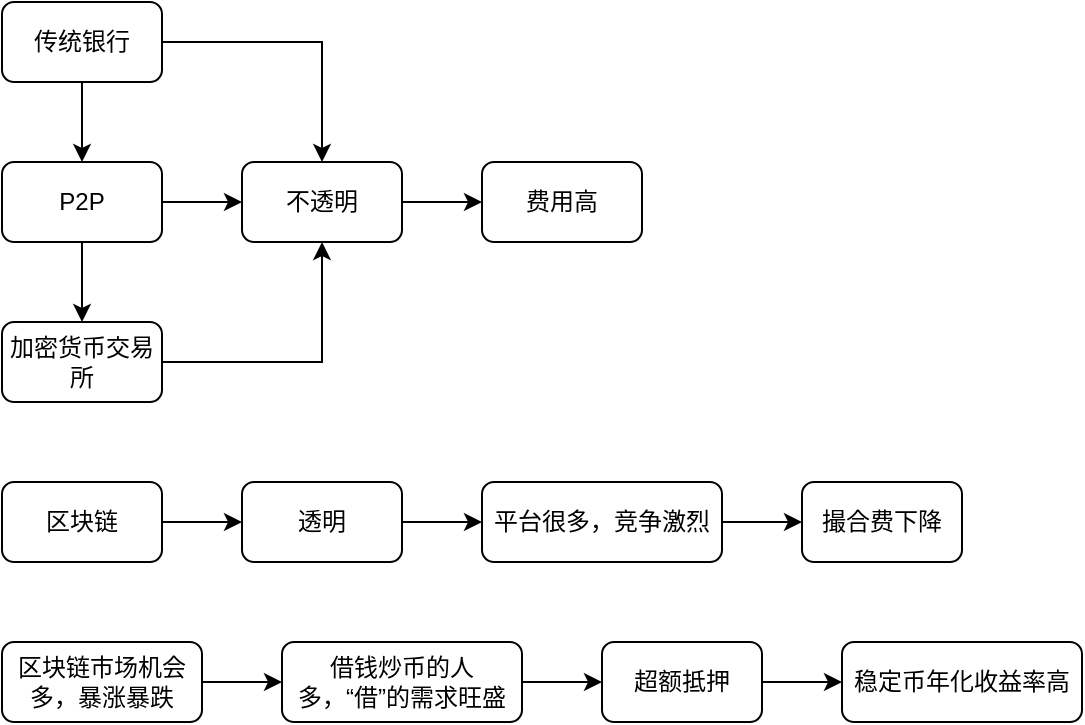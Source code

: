 <mxfile version="28.2.7">
  <diagram name="第 1 页" id="EMZmoEa7o1LF5CxlmpMa">
    <mxGraphModel dx="1042" dy="527" grid="1" gridSize="10" guides="1" tooltips="1" connect="1" arrows="1" fold="1" page="1" pageScale="1" pageWidth="827" pageHeight="1169" math="0" shadow="0">
      <root>
        <mxCell id="0" />
        <mxCell id="1" parent="0" />
        <mxCell id="_AEL9li7n4rZTKdpWYOn-17" value="" style="edgeStyle=orthogonalEdgeStyle;rounded=0;orthogonalLoop=1;jettySize=auto;html=1;" edge="1" parent="1" source="cjz6W6rn2w06RCAWxmLH-1" target="_AEL9li7n4rZTKdpWYOn-16">
          <mxGeometry relative="1" as="geometry" />
        </mxCell>
        <mxCell id="cjz6W6rn2w06RCAWxmLH-1" value="借钱炒币的人多，“借”的需求旺盛" style="rounded=1;whiteSpace=wrap;html=1;" parent="1" vertex="1">
          <mxGeometry x="140" y="440" width="120" height="40" as="geometry" />
        </mxCell>
        <mxCell id="cjz6W6rn2w06RCAWxmLH-2" value="稳定币年化收益率高" style="rounded=1;whiteSpace=wrap;html=1;" parent="1" vertex="1">
          <mxGeometry x="420" y="440" width="120" height="40" as="geometry" />
        </mxCell>
        <mxCell id="cjz6W6rn2w06RCAWxmLH-6" value="" style="edgeStyle=orthogonalEdgeStyle;rounded=0;orthogonalLoop=1;jettySize=auto;html=1;" parent="1" source="cjz6W6rn2w06RCAWxmLH-4" target="cjz6W6rn2w06RCAWxmLH-5" edge="1">
          <mxGeometry relative="1" as="geometry" />
        </mxCell>
        <mxCell id="cjz6W6rn2w06RCAWxmLH-4" value="区块链" style="rounded=1;whiteSpace=wrap;html=1;" parent="1" vertex="1">
          <mxGeometry y="360" width="80" height="40" as="geometry" />
        </mxCell>
        <mxCell id="_AEL9li7n4rZTKdpWYOn-6" value="" style="edgeStyle=orthogonalEdgeStyle;rounded=0;orthogonalLoop=1;jettySize=auto;html=1;" edge="1" parent="1" source="cjz6W6rn2w06RCAWxmLH-5" target="cjz6W6rn2w06RCAWxmLH-7">
          <mxGeometry relative="1" as="geometry" />
        </mxCell>
        <mxCell id="cjz6W6rn2w06RCAWxmLH-5" value="透明" style="rounded=1;whiteSpace=wrap;html=1;" parent="1" vertex="1">
          <mxGeometry x="120" y="360" width="80" height="40" as="geometry" />
        </mxCell>
        <mxCell id="cjz6W6rn2w06RCAWxmLH-9" value="" style="edgeStyle=orthogonalEdgeStyle;rounded=0;orthogonalLoop=1;jettySize=auto;html=1;" parent="1" source="cjz6W6rn2w06RCAWxmLH-7" target="cjz6W6rn2w06RCAWxmLH-8" edge="1">
          <mxGeometry relative="1" as="geometry" />
        </mxCell>
        <mxCell id="cjz6W6rn2w06RCAWxmLH-7" value="平台很多，竞争激烈" style="rounded=1;whiteSpace=wrap;html=1;" parent="1" vertex="1">
          <mxGeometry x="240" y="360" width="120" height="40" as="geometry" />
        </mxCell>
        <mxCell id="cjz6W6rn2w06RCAWxmLH-8" value="撮合费下降" style="rounded=1;whiteSpace=wrap;html=1;" parent="1" vertex="1">
          <mxGeometry x="400" y="360" width="80" height="40" as="geometry" />
        </mxCell>
        <mxCell id="_AEL9li7n4rZTKdpWYOn-2" value="" style="edgeStyle=orthogonalEdgeStyle;rounded=0;orthogonalLoop=1;jettySize=auto;html=1;" edge="1" parent="1" source="_AEL9li7n4rZTKdpWYOn-1" target="cjz6W6rn2w06RCAWxmLH-1">
          <mxGeometry relative="1" as="geometry" />
        </mxCell>
        <mxCell id="_AEL9li7n4rZTKdpWYOn-1" value="区块链市场机会多，暴涨暴跌" style="rounded=1;whiteSpace=wrap;html=1;" vertex="1" parent="1">
          <mxGeometry y="440" width="100" height="40" as="geometry" />
        </mxCell>
        <mxCell id="_AEL9li7n4rZTKdpWYOn-13" style="edgeStyle=orthogonalEdgeStyle;rounded=0;orthogonalLoop=1;jettySize=auto;html=1;exitX=1;exitY=0.5;exitDx=0;exitDy=0;entryX=0.5;entryY=1;entryDx=0;entryDy=0;" edge="1" parent="1" source="_AEL9li7n4rZTKdpWYOn-3" target="_AEL9li7n4rZTKdpWYOn-7">
          <mxGeometry relative="1" as="geometry" />
        </mxCell>
        <mxCell id="_AEL9li7n4rZTKdpWYOn-3" value="加密货币交易所" style="rounded=1;whiteSpace=wrap;html=1;" vertex="1" parent="1">
          <mxGeometry y="280" width="80" height="40" as="geometry" />
        </mxCell>
        <mxCell id="_AEL9li7n4rZTKdpWYOn-9" value="" style="edgeStyle=orthogonalEdgeStyle;rounded=0;orthogonalLoop=1;jettySize=auto;html=1;" edge="1" parent="1" source="_AEL9li7n4rZTKdpWYOn-4" target="_AEL9li7n4rZTKdpWYOn-8">
          <mxGeometry relative="1" as="geometry" />
        </mxCell>
        <mxCell id="_AEL9li7n4rZTKdpWYOn-11" style="edgeStyle=orthogonalEdgeStyle;rounded=0;orthogonalLoop=1;jettySize=auto;html=1;exitX=1;exitY=0.5;exitDx=0;exitDy=0;entryX=0.5;entryY=0;entryDx=0;entryDy=0;" edge="1" parent="1" source="_AEL9li7n4rZTKdpWYOn-4" target="_AEL9li7n4rZTKdpWYOn-7">
          <mxGeometry relative="1" as="geometry" />
        </mxCell>
        <mxCell id="_AEL9li7n4rZTKdpWYOn-4" value="传统银行" style="rounded=1;whiteSpace=wrap;html=1;" vertex="1" parent="1">
          <mxGeometry y="120" width="80" height="40" as="geometry" />
        </mxCell>
        <mxCell id="_AEL9li7n4rZTKdpWYOn-15" value="" style="edgeStyle=orthogonalEdgeStyle;rounded=0;orthogonalLoop=1;jettySize=auto;html=1;" edge="1" parent="1" source="_AEL9li7n4rZTKdpWYOn-7" target="_AEL9li7n4rZTKdpWYOn-14">
          <mxGeometry relative="1" as="geometry" />
        </mxCell>
        <mxCell id="_AEL9li7n4rZTKdpWYOn-7" value="不透明" style="rounded=1;whiteSpace=wrap;html=1;" vertex="1" parent="1">
          <mxGeometry x="120" y="200" width="80" height="40" as="geometry" />
        </mxCell>
        <mxCell id="_AEL9li7n4rZTKdpWYOn-10" value="" style="edgeStyle=orthogonalEdgeStyle;rounded=0;orthogonalLoop=1;jettySize=auto;html=1;" edge="1" parent="1" source="_AEL9li7n4rZTKdpWYOn-8" target="_AEL9li7n4rZTKdpWYOn-3">
          <mxGeometry relative="1" as="geometry" />
        </mxCell>
        <mxCell id="_AEL9li7n4rZTKdpWYOn-12" value="" style="edgeStyle=orthogonalEdgeStyle;rounded=0;orthogonalLoop=1;jettySize=auto;html=1;" edge="1" parent="1" source="_AEL9li7n4rZTKdpWYOn-8" target="_AEL9li7n4rZTKdpWYOn-7">
          <mxGeometry relative="1" as="geometry" />
        </mxCell>
        <mxCell id="_AEL9li7n4rZTKdpWYOn-8" value="P2P" style="rounded=1;whiteSpace=wrap;html=1;" vertex="1" parent="1">
          <mxGeometry y="200" width="80" height="40" as="geometry" />
        </mxCell>
        <mxCell id="_AEL9li7n4rZTKdpWYOn-14" value="费用高" style="rounded=1;whiteSpace=wrap;html=1;" vertex="1" parent="1">
          <mxGeometry x="240" y="200" width="80" height="40" as="geometry" />
        </mxCell>
        <mxCell id="_AEL9li7n4rZTKdpWYOn-18" value="" style="edgeStyle=orthogonalEdgeStyle;rounded=0;orthogonalLoop=1;jettySize=auto;html=1;" edge="1" parent="1" source="_AEL9li7n4rZTKdpWYOn-16" target="cjz6W6rn2w06RCAWxmLH-2">
          <mxGeometry relative="1" as="geometry" />
        </mxCell>
        <mxCell id="_AEL9li7n4rZTKdpWYOn-16" value="超额抵押" style="rounded=1;whiteSpace=wrap;html=1;" vertex="1" parent="1">
          <mxGeometry x="300" y="440" width="80" height="40" as="geometry" />
        </mxCell>
      </root>
    </mxGraphModel>
  </diagram>
</mxfile>

